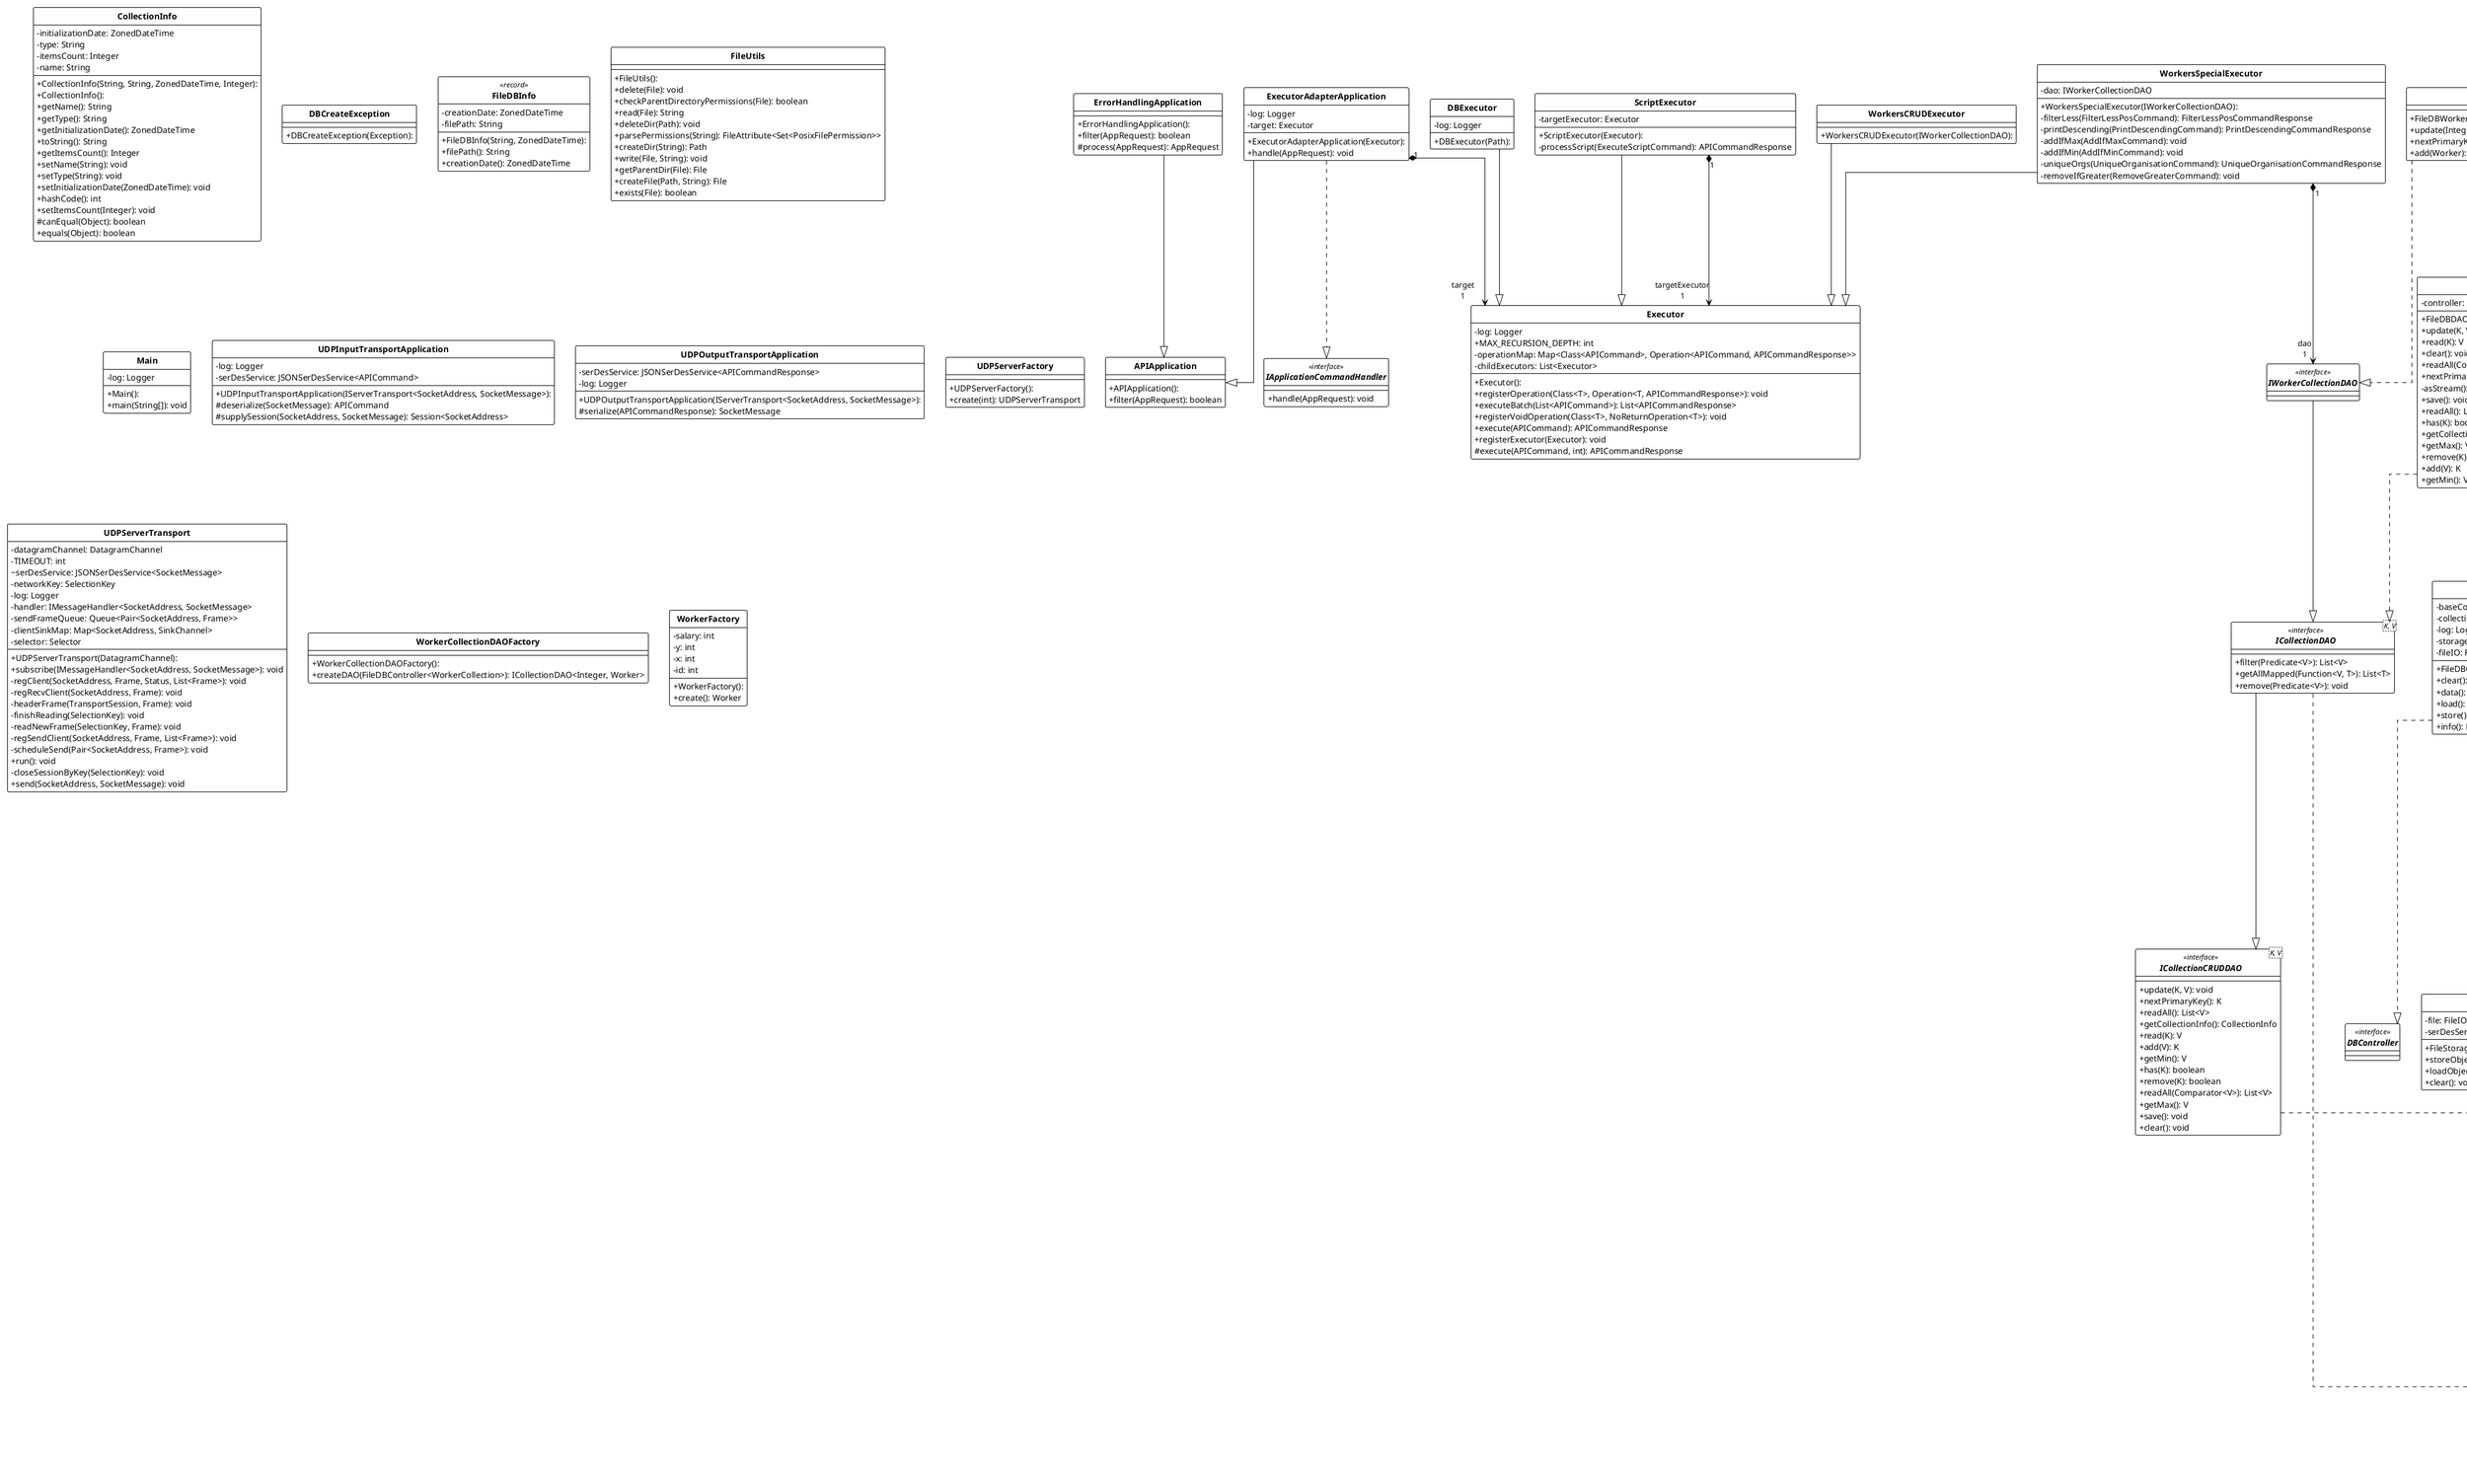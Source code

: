 
@startuml

!theme plain
top to bottom direction
skinparam linetype ortho
skinparam classAttributeIconSize 0
hide circle

<style>
classDiagram {
    class {
        header {
            FontStyle bold
        }
    }
}
</style>
!theme plain
top to bottom direction
skinparam linetype ortho

class APIApplication {
  + APIApplication(): 
  + filter(AppRequest): boolean
}
class APICommand {
  + APICommand(): 
  + equals(Object): boolean
  # canEqual(Object): boolean
  + hashCode(): int
  + toString(): String
  + validate(): ValidationResponse
  + getCmdIdentifier(): Class<APICommand>
  + createResponse(): APICommandResponse
}
class APICommandResponse {
  + APICommandResponse(Status, String): 
  + APICommandResponse(): 
  - status: Status
  - textualResponse: String
  + setTextualResponse(String): void
  + getStatus(): Status
  + getTextualResponse(): String
  + setStatus(Status): void
  + equals(Object): boolean
  # canEqual(Object): boolean
  + hashCode(): int
  + toString(): String
  + clientError(String): APICommandResponse
  + clientError(Exception): APICommandResponse
  + serverError(Exception): APICommandResponse
  + notFound(): APICommandResponse
  + ok(): APICommandResponse
  + isSuccess(): boolean
  + serverError(String): APICommandResponse
  + isResolved(): boolean
}
class AbstractConsoleArgumentsParser {
  + AbstractConsoleArgumentsParser(String[]): 
  - parser: CommandLineParser
  - parsedOptions: CommandLine
  - formatter: HelpFormatter
  - log: Logger
  - parse(Options, String[]): CommandLine
  # createOptions(): Options
  + getOptions(): CommandLine
}
class AppRequest {
  + AppRequest(ReqStatus, Long, Session<?>, AppResponseController<?>, APICommand): 
  + AppRequest(): 
  - status: ReqStatus
  - response: AppResponseController<?>
  - id: Long
  - session: Session<?>
  - payload: APICommand
  + response(): AppResponseController<?>
  + toString(): String
  + id(): Long
  + setResponse(AppResponseController<?>): void
  + isTerminated(): boolean
  + session(): Session<?>
  + payload(): APICommand
  + status(): ReqStatus
  + setStatus(ReqStatus): void
}
class AppResponseController<U> {
  + AppResponseController(AppRequest, IDestinationServerApplication<U>): 
  - id: Long
  - recipient: U
  - destination: IDestinationServerApplication<U>
  - response: APICommandResponse
  - isTerminated: boolean
  - log: Logger
  + status(Status): AppResponseController<U>
  + from(APICommandResponse): AppResponseController<U>
  + terminate(): void
  + getId(): Long
  + isTerminated(): boolean
  + getStatus(): Status
  + message(String): AppResponseController<U>
  + send(): void
}
class CollectionInfo {
  + CollectionInfo(String, String, ZonedDateTime, Integer): 
  + CollectionInfo(): 
  - initializationDate: ZonedDateTime
  - type: String
  - itemsCount: Integer
  - name: String
  + getName(): String
  + getType(): String
  + getInitializationDate(): ZonedDateTime
  + toString(): String
  + getItemsCount(): Integer
  + setName(String): void
  + setType(String): void
  + setInitializationDate(ZonedDateTime): void
  + hashCode(): int
  + setItemsCount(Integer): void
  # canEqual(Object): boolean
  + equals(Object): boolean
}
interface DBController << interface >>
interface DBControllerFactory << interface >> {
  + createController(): DBController
}
class DBCreateException {
  + DBCreateException(Exception): 
}
class DBExecutor {
  + DBExecutor(Path): 
  - log: Logger
}
class ErrorHandlingApplication {
  + ErrorHandlingApplication(): 
  + filter(AppRequest): boolean
  # process(AppRequest): AppRequest
}
class ExecuteScriptCommand {
  + ExecuteScriptCommand(): 
  + ExecuteScriptCommand(List<APICommand>): 
  - commands: List<APICommand>
  + getCommands(): List<APICommand>
  + setCommands(List<APICommand>): void
  + equals(Object): boolean
  # canEqual(Object): boolean
  + hashCode(): int
  + toString(): String
  + getInlineArgs(): Field<?>[]
  + createResponse(): ExecuteScriptCommandResponse
  + getType(): String
}
class ExecuteScriptCommandResponse {
  + ExecuteScriptCommandResponse(): 
  + getUserMessage(): String
}
class Executor {
  + Executor(): 
  - log: Logger
  + MAX_RECURSION_DEPTH: int
  - operationMap: Map<Class<APICommand>, Operation<APICommand, APICommandResponse>>
  - childExecutors: List<Executor>
  + registerOperation(Class<T>, Operation<T, APICommandResponse>): void
  + executeBatch(List<APICommand>): List<APICommandResponse>
  + registerVoidOperation(Class<T>, NoReturnOperation<T>): void
  + execute(APICommand): APICommandResponse
  + registerExecutor(Executor): void
  # execute(APICommand, int): APICommandResponse
}
class ExecutorAdapterApplication {
  + ExecutorAdapterApplication(Executor): 
  - log: Logger
  - target: Executor
  + handle(AppRequest): void
}
class FileDBController<T> {
  + FileDBController(FileIOController, Class<T>): 
  - baseCollectionClass: Class<T>
  - collection: T
  - log: Logger
  - storage: FileStorageController<T>
  - fileIO: FileIOController
  + clear(): boolean
  + data(): T
  + load(): void
  + store(): boolean
  + info(): FileDBInfo
}
class FileDBControllerFactory<T> {
  + FileDBControllerFactory(Path, Class<T>): 
  - baseObjectType: Class<T>
  - filePath: String
  + createController(): FileDBController<T>
}
class FileDBDAO<K, V> {
  + FileDBDAO(FileDBController<ISetCollection<K, V>>): 
  - controller: FileDBController<ISetCollection<K, V>>
  + update(K, V): void
  + read(K): V
  + clear(): void
  + readAll(Comparator<V>): List<V>
  + nextPrimaryKey(): K
  - asStream(): Stream<V>
  + save(): void
  + readAll(): List<V>
  + has(K): boolean
  + getCollectionInfo(): CollectionInfo
  + getMax(): V
  + remove(K): boolean
  + add(V): K
  + getMin(): V
}
entity FileDBInfo << record >> {
  + FileDBInfo(String, ZonedDateTime): 
  - creationDate: ZonedDateTime
  - filePath: String
  + filePath(): String
  + creationDate(): ZonedDateTime
}
class FileDBWorkersDAO {
  + FileDBWorkersDAO(FileDBController<WorkerCollection>): 
  + update(Integer, Worker): void
  + nextPrimaryKey(): Integer
  + add(Worker): Integer
}
class FileStorageController<T> {
  + FileStorageController(FileIOController, SerDesService<T>): 
  - file: FileIOController
  - serDesService: SerDesService<T>
  + storeObject(T): void
  + loadObject(): T
  + clear(): void
}
class FileUtils {
  + FileUtils(): 
  + delete(File): void
  + checkParentDirectoryPermissions(File): boolean
  + read(File): String
  + deleteDir(Path): void
  + parsePermissions(String): FileAttribute<Set<PosixFilePermission>>
  + createDir(String): Path
  + write(File, String): void
  + getParentDir(File): File
  + createFile(Path, String): File
  + exists(File): boolean
}
interface IApplicationCommandHandler << interface >> {
  + handle(AppRequest): void
}
interface ICollectionCRUDDAO<K, V> << interface >> {
  + update(K, V): void
  + nextPrimaryKey(): K
  + readAll(): List<V>
  + getCollectionInfo(): CollectionInfo
  + read(K): V
  + add(V): K
  + getMin(): V
  + has(K): boolean
  + remove(K): boolean
  + readAll(Comparator<V>): List<V>
  + getMax(): V
  + save(): void
  + clear(): void
}
interface ICollectionDAO<K, V> << interface >> {
  + filter(Predicate<V>): List<V>
  + getAllMapped(Function<V, T>): List<T>
  + remove(Predicate<V>): void
}
interface IKeyedEntity<K> << interface >> {
  + getPrimaryKey(): K
}
interface ISetCollection<K, V> << interface >>
interface IWorkerCollectionDAO << interface >>
class Main {
  + Main(): 
  - log: Logger
  + main(String[]): void
}
class Organization {
  + Organization(String, OrganizationType): 
  + Organization(): 
  ~ fullName: String
  ~ type: OrganizationType
  + getFullName(): String
  + getType(): OrganizationType
  + setFullName(String): void
  + setType(OrganizationType): void
  + equals(Object): boolean
  # canEqual(Object): boolean
  + hashCode(): int
  + toString(): String
  + getComparator(): Comparator<Organization>
  + compareTo(Organization): int
}
enum Position << enumeration >> {
  - Position(int): 
  + MANAGER_OF_CLEANING: 
  + CLEANER: 
  + LEAD_DEVELOPER: 
  + HEAD_OF_DEPARTMENT: 
  + value: int
  + ENGINEER: 
  + getValue(): int
  + valueOf(String): Position
  + values(): Position[]
}
enum ReqStatus << enumeration >> {
  + ReqStatus(): 
  + INVALID: 
  + NORMAL: 
  + CREATED: 
  + UNKNOWN: 
  + values(): ReqStatus[]
  + valueOf(String): ReqStatus
}
class ScriptExecutor {
  + ScriptExecutor(Executor): 
  - targetExecutor: Executor
  - processScript(ExecuteScriptCommand): APICommandResponse
}
class ServerConsoleArgumentsParser {
  + ServerConsoleArgumentsParser(String[]): 
  + getPort(): Integer
  # createOptions(): Options
  + getDatabasePath(): Path
}
enum Status << enumeration >> {
  + Status(): 
  + UNPROCESSED: 
  + CLIENT_ERROR: 
  + SERVER_ERROR: 
  + NOT_FOUND: 
  + OK: 
  + values(): Status[]
  + isError(): boolean
  + valueOf(String): Status
}
class UDPInputTransportApplication {
  + UDPInputTransportApplication(IServerTransport<SocketAddress, SocketMessage>): 
  - log: Logger
  - serDesService: JSONSerDesService<APICommand>
  # deserialize(SocketMessage): APICommand
  # supplySession(SocketAddress, SocketMessage): Session<SocketAddress>
}
class UDPOutputTransportApplication {
  + UDPOutputTransportApplication(IServerTransport<SocketAddress, SocketMessage>): 
  - serDesService: JSONSerDesService<APICommandResponse>
  - log: Logger
  # serialize(APICommandResponse): SocketMessage
}
class UDPServerFactory {
  + UDPServerFactory(): 
  + create(int): UDPServerTransport
}
class UDPServerTransport {
  + UDPServerTransport(DatagramChannel): 
  - datagramChannel: DatagramChannel
  - TIMEOUT: int
  ~ serDesService: JSONSerDesService<SocketMessage>
  - networkKey: SelectionKey
  - log: Logger
  - handler: IMessageHandler<SocketAddress, SocketMessage>
  - sendFrameQueue: Queue<Pair<SocketAddress, Frame>>
  - clientSinkMap: Map<SocketAddress, SinkChannel>
  - selector: Selector
  + subscribe(IMessageHandler<SocketAddress, SocketMessage>): void
  - regClient(SocketAddress, Frame, Status, List<Frame>): void
  - regRecvClient(SocketAddress, Frame): void
  - headerFrame(TransportSession, Frame): void
  - finishReading(SelectionKey): void
  - readNewFrame(SelectionKey, Frame): void
  - regSendClient(SocketAddress, Frame, List<Frame>): void
  - scheduleSend(Pair<SocketAddress, Frame>): void
  + run(): void
  - closeSessionByKey(SelectionKey): void
  + send(SocketAddress, SocketMessage): void
}
class Worker {
  + Worker(Integer, ZonedDateTime, String, float, Date, LocalDate, Coordinates, Organization, Position): 
  + Worker(): 
  - salary: float
  - name: String
  - endDate: LocalDate
  - creationDate: ZonedDateTime
  - organization: Organization
  - position: Position
  - startDate: Date
  - id: Integer
  - coordinates: Coordinates
  + getSalary(): float
  + withCreationDate(ZonedDateTime): Worker
  + withId(Integer): Worker
  + getId(): Integer
  + getCreationDate(): ZonedDateTime
  + getName(): String
  + getStartDate(): Date
  + setPosition(Position): void
  + setStartDate(Date): void
  + setOrganization(Organization): void
  + getEndDate(): LocalDate
  + setEndDate(LocalDate): void
  + getCoordinates(): Coordinates
  + setCoordinates(Coordinates): void
  + getOrganization(): Organization
  + setSalary(float): void
  + getPosition(): Position
  + toString(): String
  + setName(String): void
  + nicePrintFormat(List<Worker>): String
  + equals(Object): boolean
  + getComparator(): Comparator<Worker>
  + getPrimaryKey(): Integer
  + compareTo(Worker): int
}
class WorkerCollection {
  + WorkerCollection(): 
  + add(Worker): boolean
  + addAll(Collection<Worker>): boolean
}
class WorkerCollectionDAOFactory {
  + WorkerCollectionDAOFactory(): 
  + createDAO(FileDBController<WorkerCollection>): ICollectionDAO<Integer, Worker>
}
class WorkerFactory {
  + WorkerFactory(): 
  - salary: int
  - y: int
  - x: int
  - id: int
  + create(): Worker
}
class WorkersCRUDExecutor {
  + WorkersCRUDExecutor(IWorkerCollectionDAO): 
}
class WorkersSpecialExecutor {
  + WorkersSpecialExecutor(IWorkerCollectionDAO): 
  - dao: IWorkerCollectionDAO
  - filterLess(FilterLessPosCommand): FilterLessPosCommandResponse
  - printDescending(PrintDescendingCommand): PrintDescendingCommandResponse
  - addIfMax(AddIfMaxCommand): void
  - addIfMin(AddIfMinCommand): void
  - uniqueOrgs(UniqueOrganisationCommand): UniqueOrganisationCommandResponse
  - removeIfGreater(RemoveGreaterCommand): void
}

APICommandResponse             "1" *--> "status\n1" Status                         
AppRequest                     "1" *--> "payload\n1" APICommand                     
AppRequest                     "1" *--> "response\n1" AppResponseController          
AppRequest                     "1" *--> "status\n1" ReqStatus                      
AppResponseController          "1" *--> "response\n1" APICommandResponse             
DBExecutor                      --^  Executor                       
ErrorHandlingApplication        --^  APIApplication                 
ExecuteScriptCommand            --^  APICommand                     
ExecuteScriptCommand           "1" *--> "commands\n*" APICommand                     
ExecuteScriptCommandResponse    --^  APICommandResponse             
ExecuteScriptCommandResponse    +--  ExecuteScriptCommand           
ExecutorAdapterApplication      --^  APIApplication                 
ExecutorAdapterApplication     "1" *--> "target\n1" Executor                       
ExecutorAdapterApplication      ..^  IApplicationCommandHandler     
FileDBController                ..^  DBController                   
FileDBController               "1" *--> "storage\n1" FileStorageController          
FileDBControllerFactory         ..^  DBControllerFactory            
FileDBDAO                      "1" *--> "controller\n1" FileDBController               
FileDBDAO                       ..^  ICollectionDAO                 
FileDBDAO                       ..>  IKeyedEntity                   
FileDBWorkersDAO                --^  FileDBDAO                      
FileDBWorkersDAO                ..^  IWorkerCollectionDAO           
ICollectionCRUDDAO              ..>  IKeyedEntity                   
ICollectionDAO                  --^  ICollectionCRUDDAO             
ICollectionDAO                  ..>  IKeyedEntity                   
ISetCollection                  ..>  IKeyedEntity                   
IWorkerCollectionDAO            --^  ICollectionDAO                 
ReqStatus                       +--  AppRequest                     
ScriptExecutor                  --^  Executor                       
ScriptExecutor                 "1" *--> "targetExecutor\n1" Executor                       
ServerConsoleArgumentsParser    --^  AbstractConsoleArgumentsParser 
Status                          +--  APICommandResponse             
Worker                          ..^  IKeyedEntity                   
Worker                         "1" *--> "organization\n1" Organization                   
Worker                         "1" *--> "position\n1" Position                       
WorkerCollection                ..^  ISetCollection                 
WorkersCRUDExecutor             --^  Executor                       
WorkersSpecialExecutor          --^  Executor                       
WorkersSpecialExecutor         "1" *--> "dao\n1" IWorkerCollectionDAO           
@enduml
